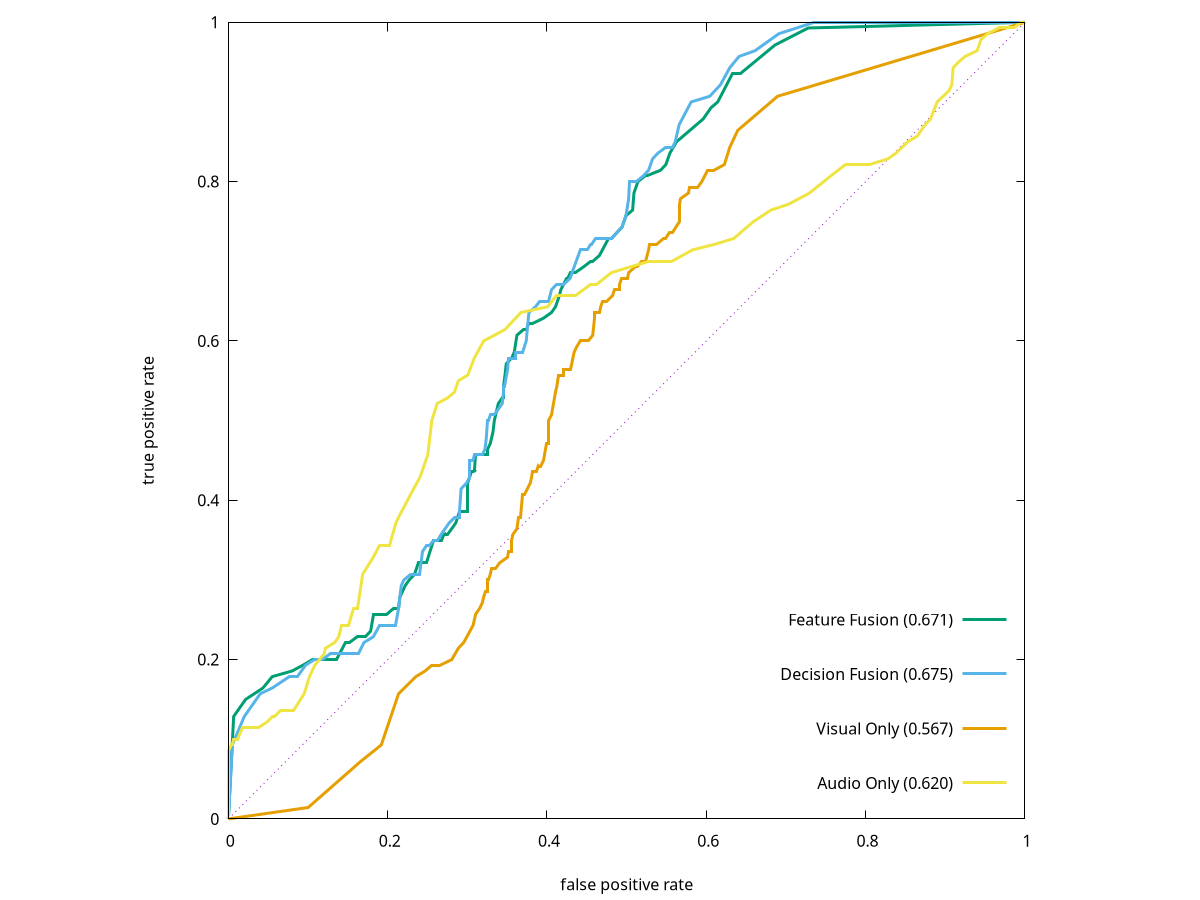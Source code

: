 #genearted by plot_roc.sh
set term tikz size 10,10
#set title 'nonempty'
set key right bottom spacing 2.5
set xlabel 'false positive rate' offset 0,-.5
set ylabel 'true positive rate' offset -2,0
set size square
plot x dt 3 notitle, '-' w l lw 3 title 'Feature Fusion (0.671)', '-' w l lw 3 title 'Decision Fusion (0.675)', '-' w l lw 3 title 'Visual Only (0.567)', '-' w l lw 3 title 'Audio Only (0.620)'
1.00000 1.00000
0.72788 0.99286
0.68614 0.97143
0.64274 0.93571
0.63272 0.93571
0.61436 0.90000
0.60601 0.89286
0.59599 0.87857
0.57930 0.86429
0.56260 0.85000
0.55426 0.83571
0.54925 0.82143
0.54257 0.81429
0.52588 0.80714
0.52421 0.80714
0.51419 0.80000
0.50918 0.78571
0.50751 0.76429
0.49917 0.75714
0.49416 0.74286
0.48748 0.73571
0.48080 0.72857
0.47746 0.72857
0.46578 0.70714
0.45743 0.70000
0.45409 0.70000
0.44574 0.69286
0.43573 0.68571
0.42905 0.68571
0.42571 0.67857
0.42404 0.67857
0.41736 0.66429
0.41736 0.66429
0.41569 0.65714
0.41068 0.64286
0.40568 0.63571
0.39566 0.62857
0.38230 0.62143
0.37730 0.62143
0.37396 0.61429
0.37062 0.61429
0.36227 0.60714
0.35893 0.58571
0.35559 0.57857
0.34891 0.57143
0.34725 0.55714
0.34558 0.54286
0.34558 0.53571
0.34558 0.52857
0.34391 0.52857
0.33890 0.52143
0.33389 0.50000
0.33222 0.48571
0.33055 0.47857
0.32888 0.47143
0.32554 0.46429
0.32554 0.45714
0.32053 0.45714
0.31553 0.45714
0.31219 0.45714
0.31052 0.45714
0.30885 0.43571
0.30885 0.43571
0.30551 0.43571
0.30050 0.42143
0.30050 0.40000
0.30050 0.38571
0.29549 0.38571
0.29048 0.38571
0.28548 0.37143
0.27546 0.35714
0.27212 0.35714
0.27045 0.35714
0.27045 0.35714
0.26711 0.35000
0.26544 0.35000
0.25710 0.35000
0.25543 0.34286
0.24875 0.32143
0.23873 0.32143
0.23372 0.30714
0.22705 0.30000
0.22204 0.29286
0.21536 0.27857
0.21369 0.26429
0.20701 0.26429
0.19866 0.25714
0.19366 0.25714
0.18197 0.25714
0.17863 0.23571
0.17195 0.22857
0.16194 0.22857
0.15192 0.22143
0.14691 0.22143
0.13523 0.20000
0.12354 0.20000
0.10518 0.20000
0.09349 0.19286
0.08013 0.18571
0.05509 0.17857
0.04341 0.16429
0.02170 0.15000
0.00668 0.12857
0.00000 0.00000
e
1.00000 1.00000
0.73456 1.00000
0.69115 0.98571
0.66110 0.96429
0.64107 0.95714
0.62938 0.94286
0.61770 0.92143
0.60434 0.90714
0.58097 0.90000
0.56594 0.87143
0.56093 0.85000
0.55760 0.84286
0.54925 0.84286
0.53923 0.83571
0.53255 0.82857
0.52755 0.81429
0.52087 0.80714
0.51252 0.80000
0.50417 0.80000
0.50250 0.77857
0.49917 0.75714
0.49416 0.74286
0.48080 0.72857
0.47579 0.72857
0.47245 0.72857
0.46077 0.72857
0.45576 0.72143
0.45409 0.72143
0.45075 0.71429
0.44240 0.71429
0.43406 0.69286
0.42905 0.67857
0.42905 0.67857
0.42070 0.67143
0.41235 0.67143
0.40568 0.66429
0.40234 0.65000
0.39399 0.65000
0.39065 0.65000
0.38564 0.64286
0.37730 0.63571
0.37396 0.60000
0.36895 0.58571
0.36060 0.58571
0.36060 0.57857
0.35392 0.57857
0.35225 0.57857
0.35058 0.56429
0.34725 0.54286
0.34558 0.54286
0.34558 0.53571
0.34391 0.52143
0.33890 0.51429
0.33389 0.50714
0.32888 0.50714
0.32721 0.50000
0.32554 0.50000
0.32387 0.47857
0.32220 0.46429
0.31886 0.45714
0.31386 0.45714
0.30885 0.45714
0.30718 0.45000
0.30718 0.45000
0.30217 0.45000
0.30217 0.42857
0.29883 0.42143
0.29215 0.41429
0.29048 0.38571
0.29048 0.37857
0.28548 0.37857
0.28381 0.37857
0.27713 0.37143
0.26711 0.35714
0.26711 0.35714
0.26210 0.35000
0.25710 0.35000
0.25209 0.34286
0.24875 0.34286
0.24374 0.33571
0.24040 0.30714
0.22871 0.30714
0.22037 0.30000
0.21703 0.29286
0.21369 0.26429
0.21035 0.24286
0.20534 0.24286
0.20033 0.24286
0.19032 0.24286
0.18197 0.22857
0.17028 0.22143
0.16361 0.20714
0.15526 0.20714
0.14691 0.20714
0.12855 0.20714
0.11853 0.20000
0.10851 0.20000
0.09683 0.19286
0.08681 0.17857
0.07679 0.17857
0.05509 0.16429
0.04007 0.15714
0.02003 0.12857
0.00501 0.09286
0.00000 0.00000
e
1.00000 1.00000
0.68948 0.90714
0.63940 0.86429
0.62938 0.84286
0.62270 0.82143
0.60935 0.81429
0.60100 0.81429
0.59432 0.80000
0.58932 0.79286
0.58431 0.79286
0.57930 0.79286
0.57763 0.78571
0.56761 0.77857
0.56594 0.77143
0.56594 0.75000
0.55760 0.73571
0.55426 0.73571
0.54925 0.72857
0.54591 0.72857
0.53756 0.72143
0.52922 0.72143
0.52755 0.71429
0.52421 0.70000
0.51920 0.70000
0.51419 0.69286
0.51085 0.69286
0.50250 0.68571
0.50083 0.67857
0.49917 0.67857
0.49416 0.67857
0.49082 0.67143
0.49082 0.66429
0.49082 0.66429
0.48915 0.66429
0.48414 0.66429
0.48247 0.65714
0.47412 0.65000
0.46912 0.65000
0.46745 0.64286
0.46578 0.63571
0.45910 0.63571
0.45910 0.62857
0.45743 0.60714
0.45242 0.60000
0.44240 0.60000
0.43740 0.59286
0.43406 0.58571
0.42905 0.56429
0.42571 0.56429
0.42070 0.56429
0.42070 0.55714
0.41402 0.55714
0.41235 0.54286
0.41068 0.53571
0.40568 0.50714
0.40234 0.50000
0.40234 0.49286
0.40234 0.47143
0.39900 0.47143
0.39566 0.45000
0.39232 0.44286
0.38898 0.44286
0.38898 0.44286
0.38731 0.43571
0.38230 0.43571
0.38063 0.42857
0.37896 0.42143
0.37229 0.40714
0.36895 0.40714
0.36728 0.37857
0.36394 0.37857
0.36227 0.36429
0.35726 0.35714
0.35726 0.35714
0.35559 0.35000
0.35559 0.33571
0.35225 0.33571
0.35058 0.32857
0.34057 0.32143
0.33556 0.31429
0.33389 0.31429
0.33055 0.31429
0.32888 0.30714
0.32721 0.30000
0.32554 0.30000
0.32554 0.28571
0.32220 0.28571
0.32053 0.27857
0.31886 0.27143
0.31553 0.26429
0.31052 0.25714
0.30718 0.24286
0.29549 0.22143
0.28881 0.21429
0.28047 0.20000
0.26544 0.19286
0.25543 0.19286
0.24708 0.18571
0.23539 0.17857
0.21369 0.15714
0.19199 0.09286
0.16528 0.07143
0.10017 0.01429
0.00000 0.00000
e
1.00000 1.00000
1.00000 1.00000
0.99499 1.00000
0.98664 0.99286
0.97830 0.99286
0.96828 0.99286
0.95326 0.98571
0.94491 0.97857
0.93990 0.96429
0.92487 0.95714
0.91653 0.95000
0.90985 0.94286
0.90818 0.92143
0.90484 0.91429
0.88982 0.90000
0.88147 0.87857
0.87479 0.87143
0.86477 0.85714
0.85309 0.85000
0.83806 0.83571
0.82805 0.82857
0.80467 0.82143
0.77462 0.82143
0.75626 0.80714
0.72955 0.78571
0.70284 0.77143
0.68114 0.76429
0.65943 0.75000
0.63439 0.72857
0.61102 0.72143
0.58264 0.71429
0.58264 0.71429
0.55593 0.70000
0.52755 0.70000
0.50417 0.69286
0.48080 0.68571
0.46244 0.67143
0.45409 0.67143
0.43573 0.65714
0.41235 0.65714
0.40067 0.64286
0.36728 0.63571
0.34725 0.61429
0.33389 0.60714
0.32053 0.60000
0.30885 0.57857
0.30050 0.55714
0.28881 0.55000
0.28381 0.53571
0.27546 0.52857
0.26210 0.52143
0.25543 0.50000
0.25209 0.47143
0.25042 0.45714
0.24040 0.42857
0.22871 0.40714
0.21369 0.37857
0.21035 0.37143
0.20200 0.34286
0.19032 0.34286
0.18197 0.32857
0.16861 0.30714
0.16861 0.30714
0.16194 0.26429
0.15693 0.26429
0.15025 0.24286
0.14190 0.24286
0.13856 0.22857
0.13356 0.22143
0.12187 0.21429
0.12020 0.20714
0.10851 0.19286
0.10184 0.17857
0.10184 0.17857
0.09516 0.15714
0.08180 0.13571
0.07179 0.13571
0.06511 0.13571
0.05843 0.12857
0.05509 0.12857
0.04841 0.12143
0.03840 0.11429
0.03005 0.11429
0.02671 0.11429
0.02337 0.11429
0.01836 0.11429
0.01169 0.10000
0.00835 0.10000
0.00668 0.10000
0.00501 0.09286
0.00334 0.09286
0.00000 0.08571
0.00000 0.05714
0.00000 0.04286
0.00000 0.02143
0.00000 0.01429
0.00000 0.00000
0.00000 0.00000
e
